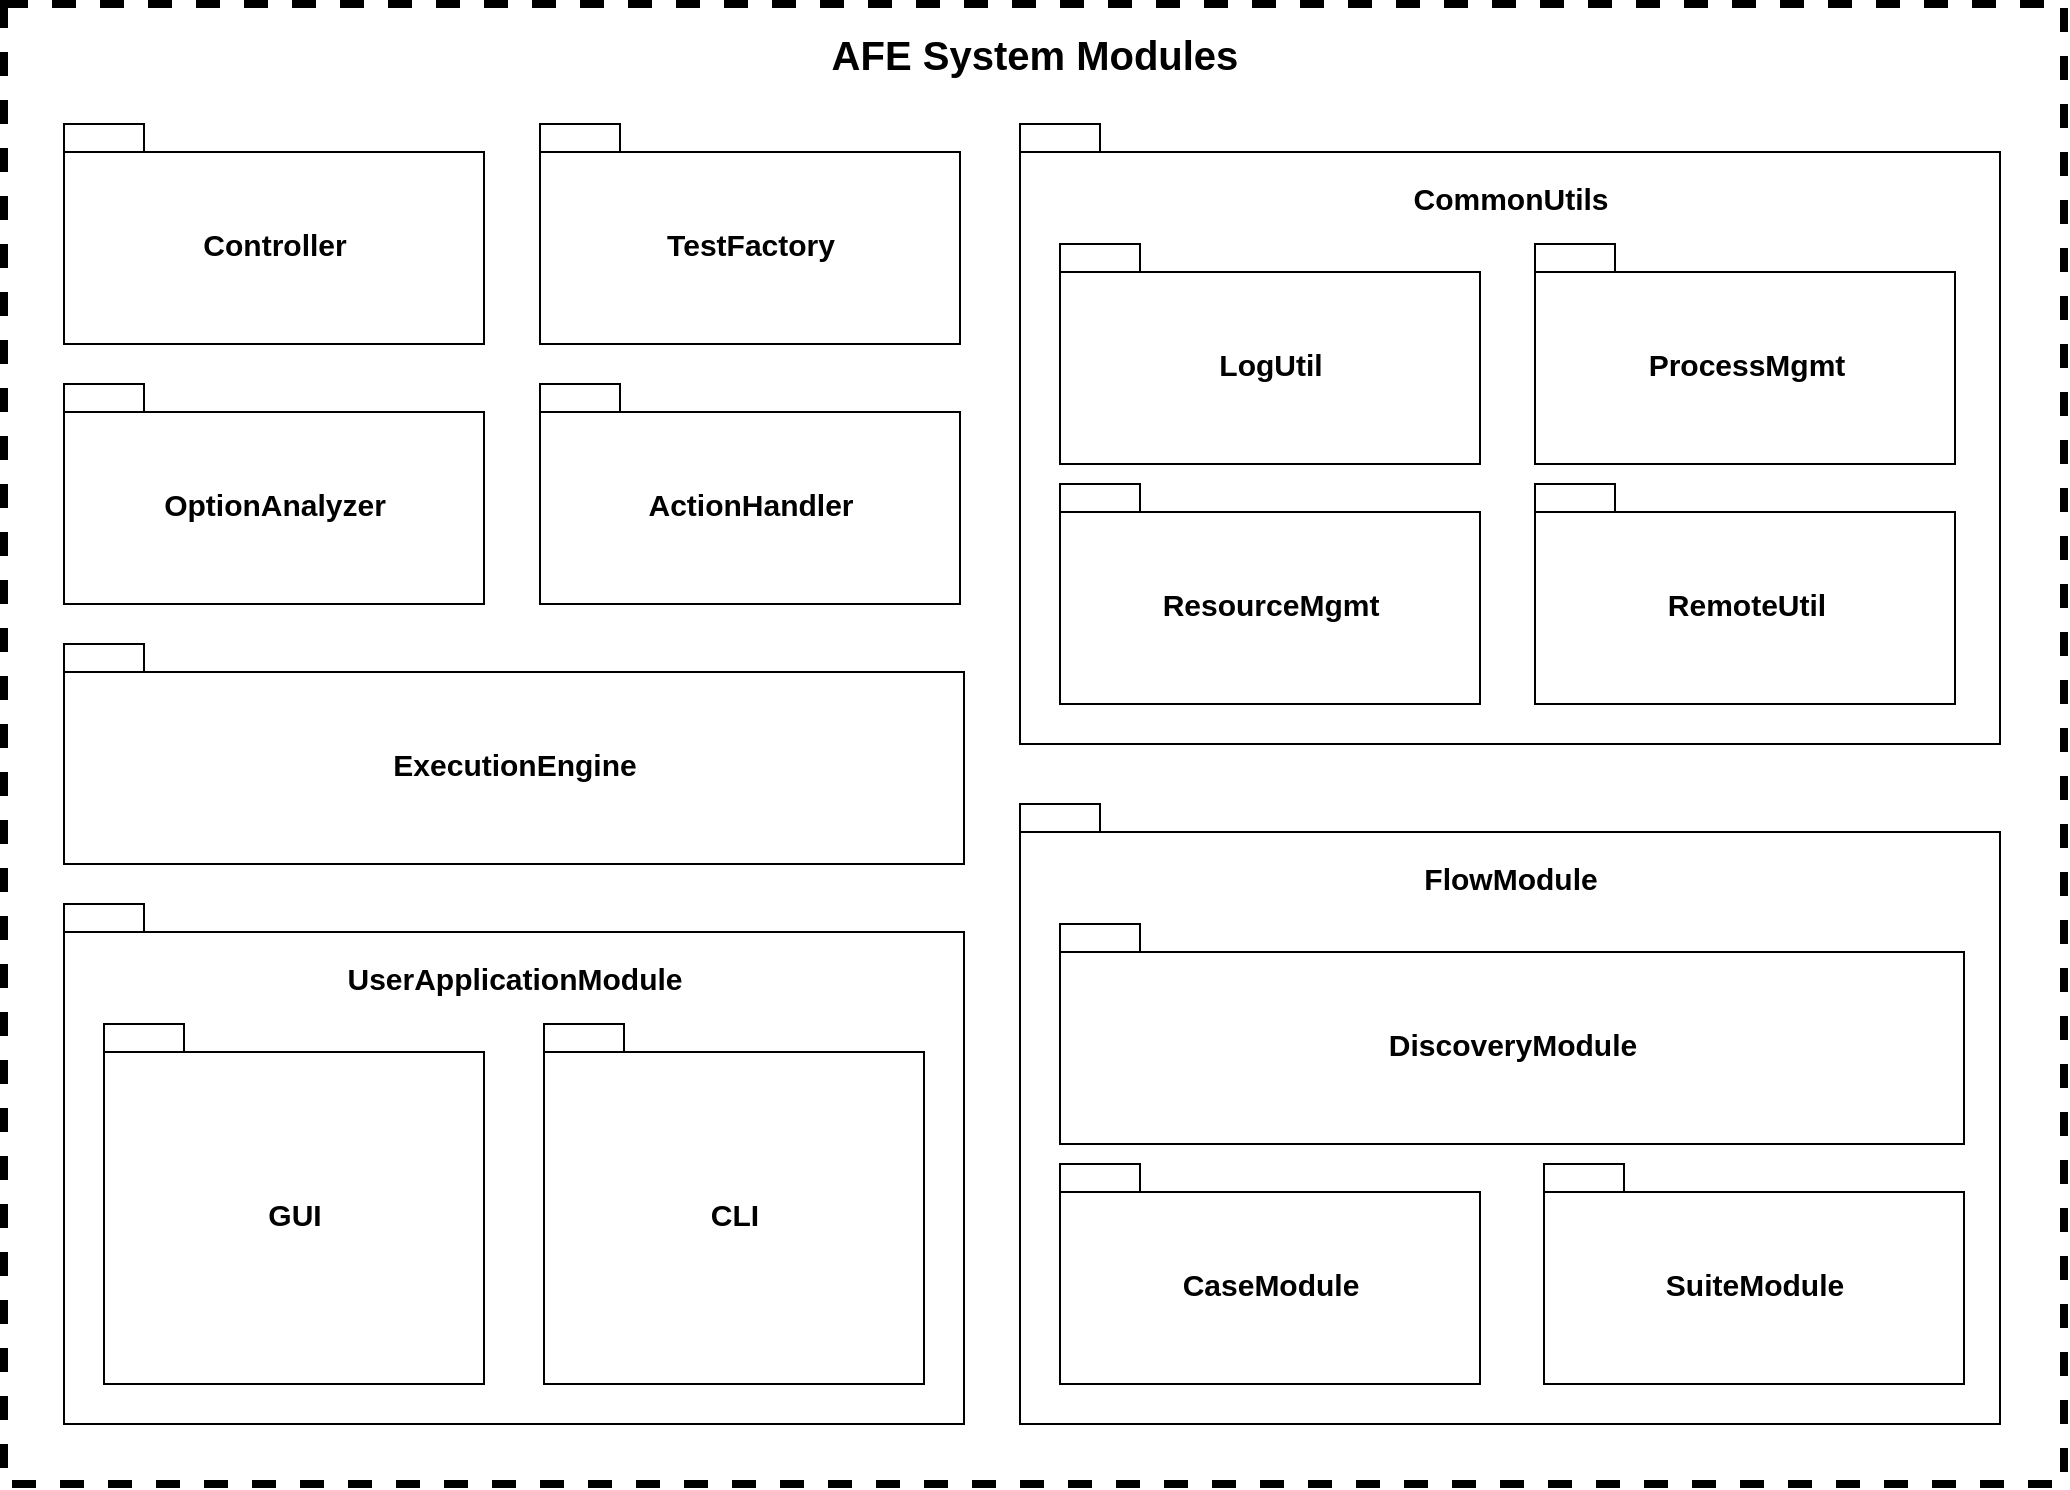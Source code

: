 <mxfile version="16.5.1" type="device"><diagram id="U_04WUEIarzjcLJwdVOr" name="Page-1"><mxGraphModel dx="1952" dy="875" grid="1" gridSize="10" guides="1" tooltips="1" connect="1" arrows="1" fold="1" page="1" pageScale="1" pageWidth="850" pageHeight="1100" math="0" shadow="0"><root><mxCell id="0"/><mxCell id="1" parent="0"/><mxCell id="H6G1Y5XVrIrB6jokHVJg-4" value="" style="rounded=0;whiteSpace=wrap;html=1;strokeWidth=4;dashed=1;" parent="1" vertex="1"><mxGeometry x="-640" y="130" width="1030" height="740" as="geometry"/></mxCell><mxCell id="H6G1Y5XVrIrB6jokHVJg-1" value="&lt;font style=&quot;font-size: 15px&quot;&gt;Controller&lt;/font&gt;" style="shape=folder;fontStyle=1;spacingTop=10;tabWidth=40;tabHeight=14;tabPosition=left;html=1;" parent="1" vertex="1"><mxGeometry x="-610" y="190" width="210" height="110" as="geometry"/></mxCell><mxCell id="H6G1Y5XVrIrB6jokHVJg-5" value="&lt;font style=&quot;font-size: 15px&quot;&gt;OptionAnalyzer&lt;/font&gt;" style="shape=folder;fontStyle=1;spacingTop=10;tabWidth=40;tabHeight=14;tabPosition=left;html=1;" parent="1" vertex="1"><mxGeometry x="-610" y="320" width="210" height="110" as="geometry"/></mxCell><mxCell id="H6G1Y5XVrIrB6jokHVJg-6" value="&lt;font style=&quot;font-size: 15px&quot;&gt;ActionHandler&lt;/font&gt;" style="shape=folder;fontStyle=1;spacingTop=10;tabWidth=40;tabHeight=14;tabPosition=left;html=1;" parent="1" vertex="1"><mxGeometry x="-372" y="320" width="210" height="110" as="geometry"/></mxCell><mxCell id="H6G1Y5XVrIrB6jokHVJg-8" value="&lt;font style=&quot;font-size: 15px&quot;&gt;ExecutionEngine&lt;/font&gt;" style="shape=folder;fontStyle=1;spacingTop=10;tabWidth=40;tabHeight=14;tabPosition=left;html=1;" parent="1" vertex="1"><mxGeometry x="-610" y="450" width="450" height="110" as="geometry"/></mxCell><mxCell id="H6G1Y5XVrIrB6jokHVJg-9" value="" style="shape=folder;fontStyle=1;spacingTop=10;tabWidth=40;tabHeight=14;tabPosition=left;html=1;" parent="1" vertex="1"><mxGeometry x="-132" y="190" width="490" height="310" as="geometry"/></mxCell><mxCell id="H6G1Y5XVrIrB6jokHVJg-10" value="&lt;b&gt;&lt;font style=&quot;font-size: 20px&quot;&gt;AFE System Modules&lt;/font&gt;&lt;/b&gt;" style="text;html=1;strokeColor=none;fillColor=none;align=center;verticalAlign=middle;whiteSpace=wrap;rounded=0;dashed=1;fontSize=15;" parent="1" vertex="1"><mxGeometry x="-260.5" y="140" width="271" height="30" as="geometry"/></mxCell><mxCell id="H6G1Y5XVrIrB6jokHVJg-11" value="&lt;font style=&quot;font-size: 15px&quot;&gt;TestFactory&lt;/font&gt;" style="shape=folder;fontStyle=1;spacingTop=10;tabWidth=40;tabHeight=14;tabPosition=left;html=1;" parent="1" vertex="1"><mxGeometry x="-372" y="190" width="210" height="110" as="geometry"/></mxCell><mxCell id="H6G1Y5XVrIrB6jokHVJg-12" value="" style="shape=folder;fontStyle=1;spacingTop=10;tabWidth=40;tabHeight=14;tabPosition=left;html=1;" parent="1" vertex="1"><mxGeometry x="-132" y="530" width="490" height="310" as="geometry"/></mxCell><mxCell id="H6G1Y5XVrIrB6jokHVJg-13" value="&lt;font style=&quot;font-size: 15px&quot;&gt;&lt;b&gt;CommonUtils&lt;br&gt;&lt;/b&gt;&lt;/font&gt;" style="text;html=1;strokeColor=none;fillColor=none;align=center;verticalAlign=middle;whiteSpace=wrap;rounded=0;dashed=1;fontSize=20;" parent="1" vertex="1"><mxGeometry x="20.5" y="210" width="185" height="30" as="geometry"/></mxCell><mxCell id="H6G1Y5XVrIrB6jokHVJg-15" value="&lt;font style=&quot;font-size: 15px&quot;&gt;LogUtil&lt;/font&gt;" style="shape=folder;fontStyle=1;spacingTop=10;tabWidth=40;tabHeight=14;tabPosition=left;html=1;" parent="1" vertex="1"><mxGeometry x="-112" y="250" width="210" height="110" as="geometry"/></mxCell><mxCell id="H6G1Y5XVrIrB6jokHVJg-16" value="&lt;font style=&quot;font-size: 15px&quot;&gt;ProcessMgmt&lt;/font&gt;" style="shape=folder;fontStyle=1;spacingTop=10;tabWidth=40;tabHeight=14;tabPosition=left;html=1;" parent="1" vertex="1"><mxGeometry x="125.5" y="250" width="210" height="110" as="geometry"/></mxCell><mxCell id="H6G1Y5XVrIrB6jokHVJg-17" value="&lt;font style=&quot;font-size: 15px&quot;&gt;RemoteUtil&lt;/font&gt;" style="shape=folder;fontStyle=1;spacingTop=10;tabWidth=40;tabHeight=14;tabPosition=left;html=1;" parent="1" vertex="1"><mxGeometry x="125.5" y="370" width="210" height="110" as="geometry"/></mxCell><mxCell id="H6G1Y5XVrIrB6jokHVJg-18" value="&lt;font style=&quot;font-size: 15px&quot;&gt;ResourceMgmt&lt;/font&gt;" style="shape=folder;fontStyle=1;spacingTop=10;tabWidth=40;tabHeight=14;tabPosition=left;html=1;" parent="1" vertex="1"><mxGeometry x="-112" y="370" width="210" height="110" as="geometry"/></mxCell><mxCell id="H6G1Y5XVrIrB6jokHVJg-19" value="&lt;font style=&quot;font-size: 15px&quot;&gt;&lt;b&gt;FlowModule&lt;br&gt;&lt;/b&gt;&lt;/font&gt;" style="text;html=1;strokeColor=none;fillColor=none;align=center;verticalAlign=middle;whiteSpace=wrap;rounded=0;dashed=1;fontSize=20;" parent="1" vertex="1"><mxGeometry x="20.5" y="550" width="185" height="30" as="geometry"/></mxCell><mxCell id="H6G1Y5XVrIrB6jokHVJg-20" value="&lt;font style=&quot;font-size: 15px&quot;&gt;DiscoveryModule&lt;/font&gt;" style="shape=folder;fontStyle=1;spacingTop=10;tabWidth=40;tabHeight=14;tabPosition=left;html=1;" parent="1" vertex="1"><mxGeometry x="-112" y="590" width="452" height="110" as="geometry"/></mxCell><mxCell id="H6G1Y5XVrIrB6jokHVJg-21" value="&lt;font style=&quot;font-size: 15px&quot;&gt;SuiteModule&lt;/font&gt;" style="shape=folder;fontStyle=1;spacingTop=10;tabWidth=40;tabHeight=14;tabPosition=left;html=1;" parent="1" vertex="1"><mxGeometry x="130" y="710" width="210" height="110" as="geometry"/></mxCell><mxCell id="H6G1Y5XVrIrB6jokHVJg-22" value="&lt;font style=&quot;font-size: 15px&quot;&gt;CaseModule&lt;/font&gt;" style="shape=folder;fontStyle=1;spacingTop=10;tabWidth=40;tabHeight=14;tabPosition=left;html=1;" parent="1" vertex="1"><mxGeometry x="-112" y="710" width="210" height="110" as="geometry"/></mxCell><mxCell id="H6G1Y5XVrIrB6jokHVJg-26" value="" style="shape=folder;fontStyle=1;spacingTop=10;tabWidth=40;tabHeight=14;tabPosition=left;html=1;" parent="1" vertex="1"><mxGeometry x="-610" y="580" width="450" height="260" as="geometry"/></mxCell><mxCell id="H6G1Y5XVrIrB6jokHVJg-32" value="&lt;font style=&quot;font-size: 15px&quot;&gt;CLI&lt;/font&gt;" style="shape=folder;fontStyle=1;spacingTop=10;tabWidth=40;tabHeight=14;tabPosition=left;html=1;" parent="1" vertex="1"><mxGeometry x="-370" y="640" width="190" height="180" as="geometry"/></mxCell><mxCell id="H6G1Y5XVrIrB6jokHVJg-33" value="&lt;font style=&quot;font-size: 15px&quot;&gt;&lt;b&gt;UserApplicationModule&lt;br&gt;&lt;/b&gt;&lt;/font&gt;" style="text;html=1;strokeColor=none;fillColor=none;align=center;verticalAlign=middle;whiteSpace=wrap;rounded=0;dashed=1;fontSize=20;" parent="1" vertex="1"><mxGeometry x="-477.5" y="600" width="185" height="30" as="geometry"/></mxCell><mxCell id="C6LId-916bINc72xttyE-1" value="&lt;span style=&quot;font-size: 15px&quot;&gt;GUI&lt;/span&gt;" style="shape=folder;fontStyle=1;spacingTop=10;tabWidth=40;tabHeight=14;tabPosition=left;html=1;" parent="1" vertex="1"><mxGeometry x="-590" y="640" width="190" height="180" as="geometry"/></mxCell></root></mxGraphModel></diagram></mxfile>